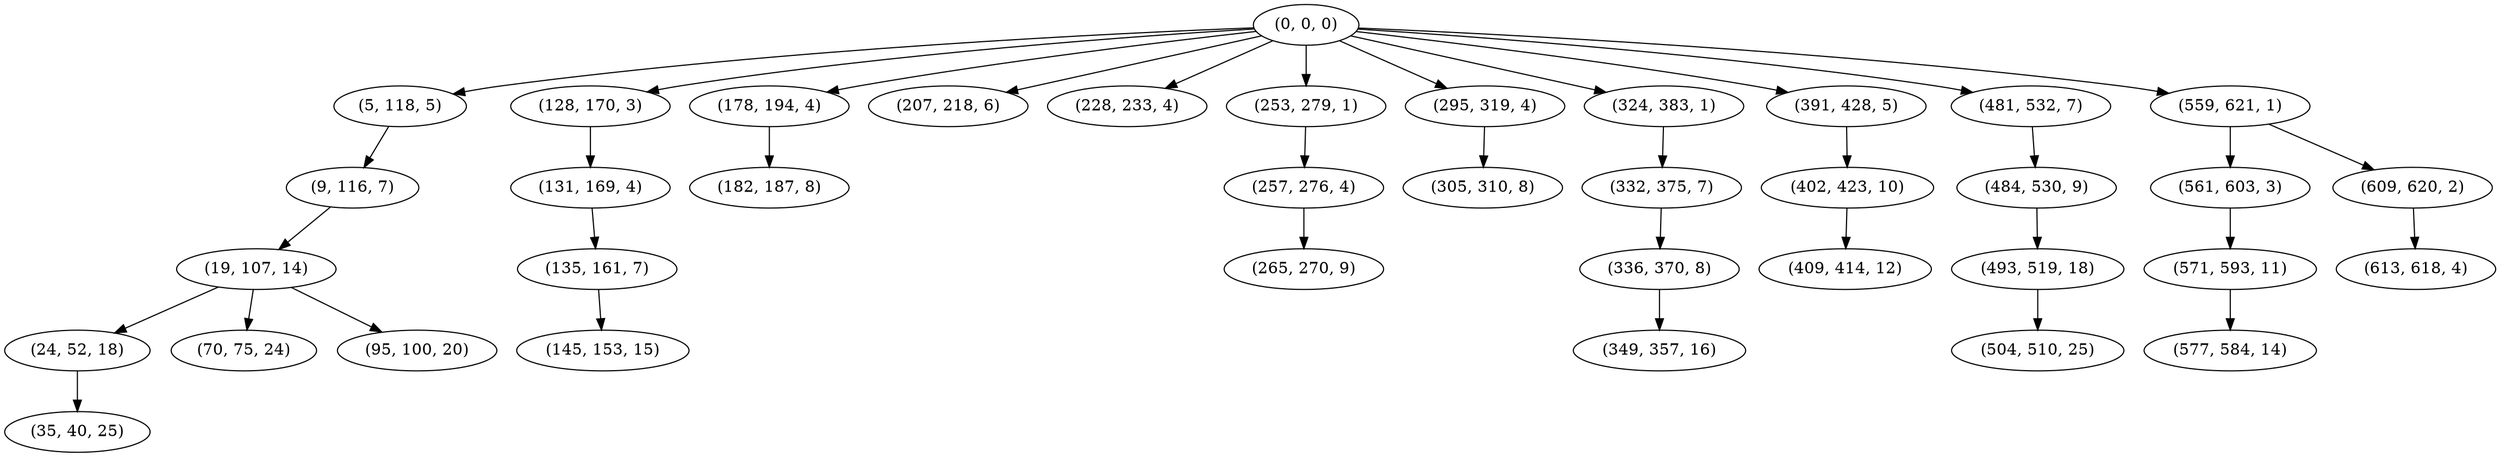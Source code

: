 digraph tree {
    "(0, 0, 0)";
    "(5, 118, 5)";
    "(9, 116, 7)";
    "(19, 107, 14)";
    "(24, 52, 18)";
    "(35, 40, 25)";
    "(70, 75, 24)";
    "(95, 100, 20)";
    "(128, 170, 3)";
    "(131, 169, 4)";
    "(135, 161, 7)";
    "(145, 153, 15)";
    "(178, 194, 4)";
    "(182, 187, 8)";
    "(207, 218, 6)";
    "(228, 233, 4)";
    "(253, 279, 1)";
    "(257, 276, 4)";
    "(265, 270, 9)";
    "(295, 319, 4)";
    "(305, 310, 8)";
    "(324, 383, 1)";
    "(332, 375, 7)";
    "(336, 370, 8)";
    "(349, 357, 16)";
    "(391, 428, 5)";
    "(402, 423, 10)";
    "(409, 414, 12)";
    "(481, 532, 7)";
    "(484, 530, 9)";
    "(493, 519, 18)";
    "(504, 510, 25)";
    "(559, 621, 1)";
    "(561, 603, 3)";
    "(571, 593, 11)";
    "(577, 584, 14)";
    "(609, 620, 2)";
    "(613, 618, 4)";
    "(0, 0, 0)" -> "(5, 118, 5)";
    "(0, 0, 0)" -> "(128, 170, 3)";
    "(0, 0, 0)" -> "(178, 194, 4)";
    "(0, 0, 0)" -> "(207, 218, 6)";
    "(0, 0, 0)" -> "(228, 233, 4)";
    "(0, 0, 0)" -> "(253, 279, 1)";
    "(0, 0, 0)" -> "(295, 319, 4)";
    "(0, 0, 0)" -> "(324, 383, 1)";
    "(0, 0, 0)" -> "(391, 428, 5)";
    "(0, 0, 0)" -> "(481, 532, 7)";
    "(0, 0, 0)" -> "(559, 621, 1)";
    "(5, 118, 5)" -> "(9, 116, 7)";
    "(9, 116, 7)" -> "(19, 107, 14)";
    "(19, 107, 14)" -> "(24, 52, 18)";
    "(19, 107, 14)" -> "(70, 75, 24)";
    "(19, 107, 14)" -> "(95, 100, 20)";
    "(24, 52, 18)" -> "(35, 40, 25)";
    "(128, 170, 3)" -> "(131, 169, 4)";
    "(131, 169, 4)" -> "(135, 161, 7)";
    "(135, 161, 7)" -> "(145, 153, 15)";
    "(178, 194, 4)" -> "(182, 187, 8)";
    "(253, 279, 1)" -> "(257, 276, 4)";
    "(257, 276, 4)" -> "(265, 270, 9)";
    "(295, 319, 4)" -> "(305, 310, 8)";
    "(324, 383, 1)" -> "(332, 375, 7)";
    "(332, 375, 7)" -> "(336, 370, 8)";
    "(336, 370, 8)" -> "(349, 357, 16)";
    "(391, 428, 5)" -> "(402, 423, 10)";
    "(402, 423, 10)" -> "(409, 414, 12)";
    "(481, 532, 7)" -> "(484, 530, 9)";
    "(484, 530, 9)" -> "(493, 519, 18)";
    "(493, 519, 18)" -> "(504, 510, 25)";
    "(559, 621, 1)" -> "(561, 603, 3)";
    "(559, 621, 1)" -> "(609, 620, 2)";
    "(561, 603, 3)" -> "(571, 593, 11)";
    "(571, 593, 11)" -> "(577, 584, 14)";
    "(609, 620, 2)" -> "(613, 618, 4)";
}
